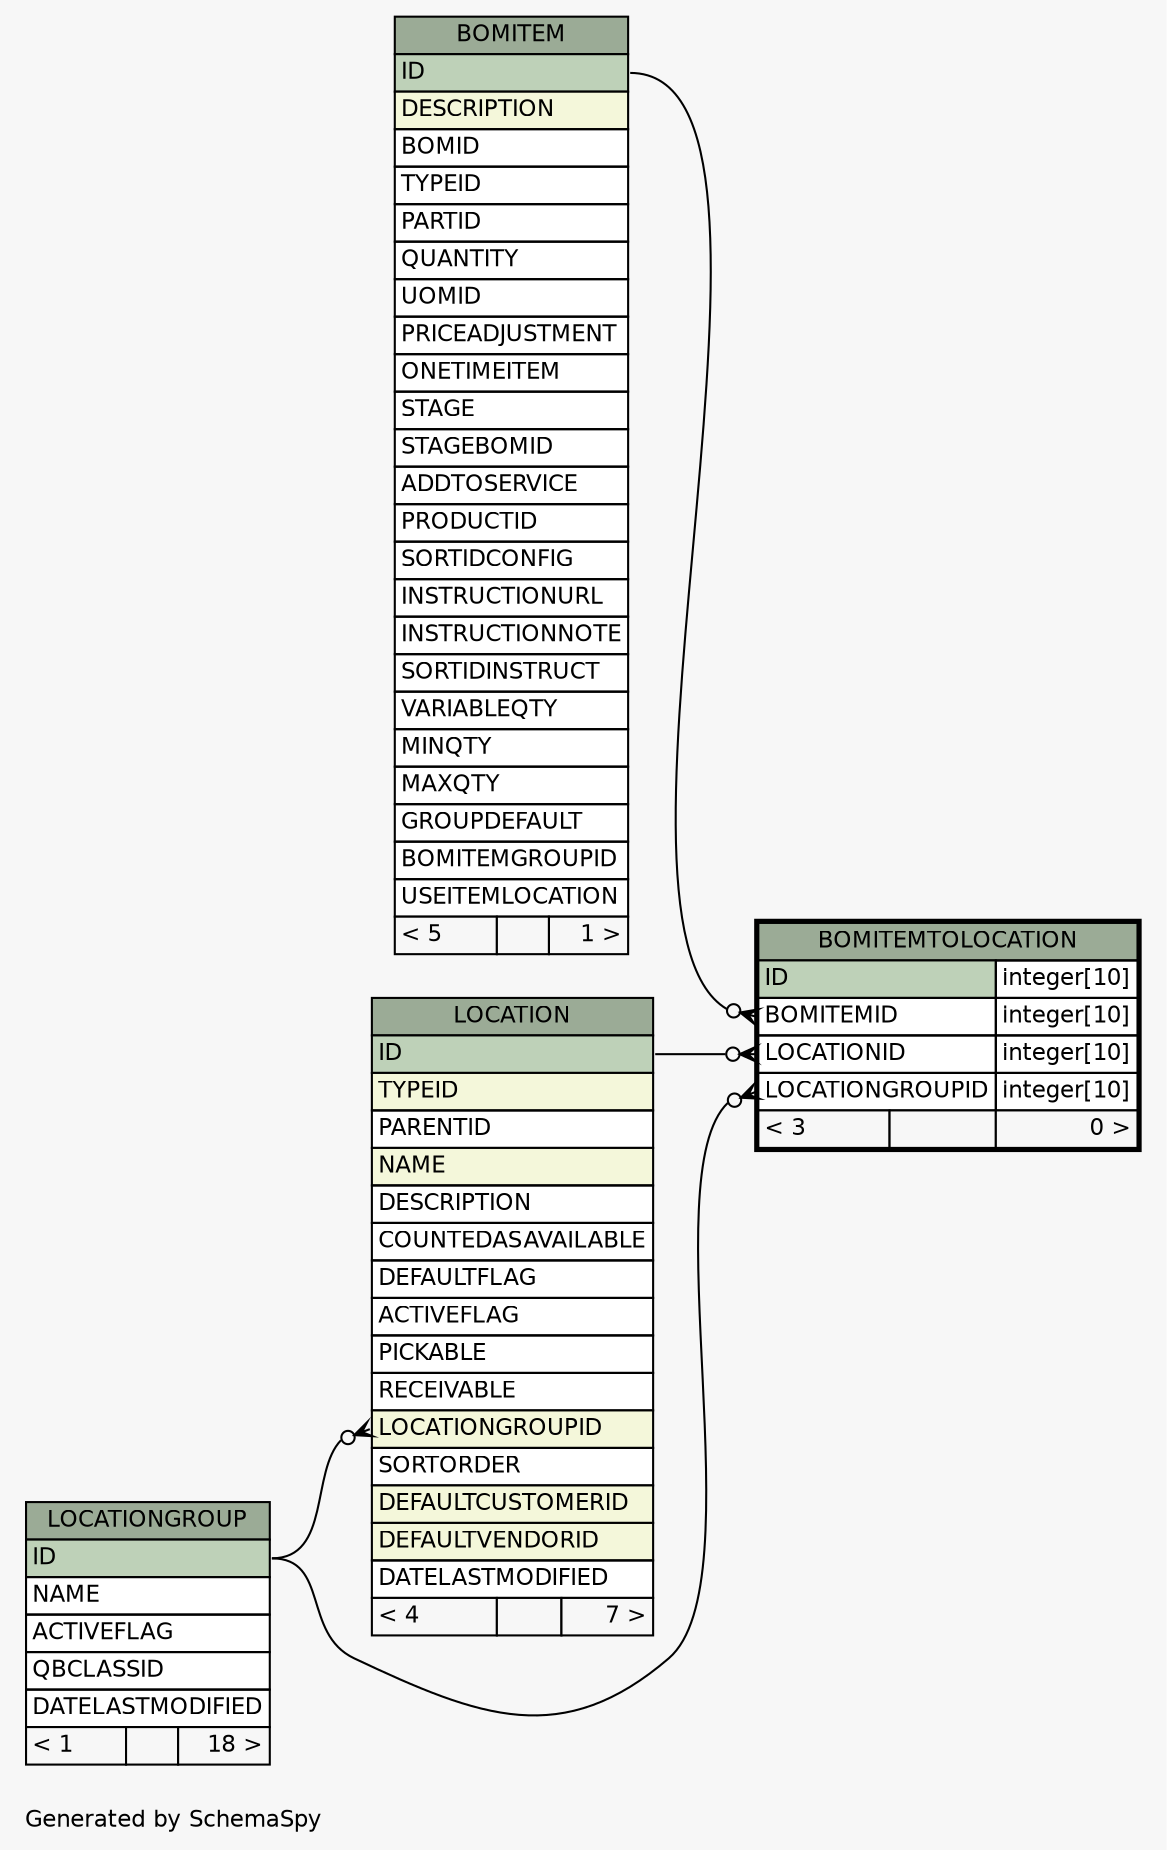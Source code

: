 // dot 2.26.3 on Linux 3.5.0-34-generic
// SchemaSpy rev 590
digraph "oneDegreeRelationshipsDiagram" {
  graph [
    rankdir="RL"
    bgcolor="#f7f7f7"
    label="\nGenerated by SchemaSpy"
    labeljust="l"
    nodesep="0.18"
    ranksep="0.46"
    fontname="Helvetica"
    fontsize="11"
  ];
  node [
    fontname="Helvetica"
    fontsize="11"
    shape="plaintext"
  ];
  edge [
    arrowsize="0.8"
  ];
  "BOMITEMTOLOCATION":"BOMITEMID":w -> "BOMITEM":"ID":e [arrowhead=none dir=back arrowtail=crowodot];
  "BOMITEMTOLOCATION":"LOCATIONGROUPID":w -> "LOCATIONGROUP":"ID":e [arrowhead=none dir=back arrowtail=crowodot];
  "BOMITEMTOLOCATION":"LOCATIONID":w -> "LOCATION":"ID":e [arrowhead=none dir=back arrowtail=crowodot];
  "LOCATION":"LOCATIONGROUPID":w -> "LOCATIONGROUP":"ID":e [arrowhead=none dir=back arrowtail=crowodot];
  "BOMITEM" [
    label=<
    <TABLE BORDER="0" CELLBORDER="1" CELLSPACING="0" BGCOLOR="#ffffff">
      <TR><TD COLSPAN="3" BGCOLOR="#9bab96" ALIGN="CENTER">BOMITEM</TD></TR>
      <TR><TD PORT="ID" COLSPAN="3" BGCOLOR="#bed1b8" ALIGN="LEFT">ID</TD></TR>
      <TR><TD PORT="DESCRIPTION" COLSPAN="3" BGCOLOR="#f4f7da" ALIGN="LEFT">DESCRIPTION</TD></TR>
      <TR><TD PORT="BOMID" COLSPAN="3" ALIGN="LEFT">BOMID</TD></TR>
      <TR><TD PORT="TYPEID" COLSPAN="3" ALIGN="LEFT">TYPEID</TD></TR>
      <TR><TD PORT="PARTID" COLSPAN="3" ALIGN="LEFT">PARTID</TD></TR>
      <TR><TD PORT="QUANTITY" COLSPAN="3" ALIGN="LEFT">QUANTITY</TD></TR>
      <TR><TD PORT="UOMID" COLSPAN="3" ALIGN="LEFT">UOMID</TD></TR>
      <TR><TD PORT="PRICEADJUSTMENT" COLSPAN="3" ALIGN="LEFT">PRICEADJUSTMENT</TD></TR>
      <TR><TD PORT="ONETIMEITEM" COLSPAN="3" ALIGN="LEFT">ONETIMEITEM</TD></TR>
      <TR><TD PORT="STAGE" COLSPAN="3" ALIGN="LEFT">STAGE</TD></TR>
      <TR><TD PORT="STAGEBOMID" COLSPAN="3" ALIGN="LEFT">STAGEBOMID</TD></TR>
      <TR><TD PORT="ADDTOSERVICE" COLSPAN="3" ALIGN="LEFT">ADDTOSERVICE</TD></TR>
      <TR><TD PORT="PRODUCTID" COLSPAN="3" ALIGN="LEFT">PRODUCTID</TD></TR>
      <TR><TD PORT="SORTIDCONFIG" COLSPAN="3" ALIGN="LEFT">SORTIDCONFIG</TD></TR>
      <TR><TD PORT="INSTRUCTIONURL" COLSPAN="3" ALIGN="LEFT">INSTRUCTIONURL</TD></TR>
      <TR><TD PORT="INSTRUCTIONNOTE" COLSPAN="3" ALIGN="LEFT">INSTRUCTIONNOTE</TD></TR>
      <TR><TD PORT="SORTIDINSTRUCT" COLSPAN="3" ALIGN="LEFT">SORTIDINSTRUCT</TD></TR>
      <TR><TD PORT="VARIABLEQTY" COLSPAN="3" ALIGN="LEFT">VARIABLEQTY</TD></TR>
      <TR><TD PORT="MINQTY" COLSPAN="3" ALIGN="LEFT">MINQTY</TD></TR>
      <TR><TD PORT="MAXQTY" COLSPAN="3" ALIGN="LEFT">MAXQTY</TD></TR>
      <TR><TD PORT="GROUPDEFAULT" COLSPAN="3" ALIGN="LEFT">GROUPDEFAULT</TD></TR>
      <TR><TD PORT="BOMITEMGROUPID" COLSPAN="3" ALIGN="LEFT">BOMITEMGROUPID</TD></TR>
      <TR><TD PORT="USEITEMLOCATION" COLSPAN="3" ALIGN="LEFT">USEITEMLOCATION</TD></TR>
      <TR><TD ALIGN="LEFT" BGCOLOR="#f7f7f7">&lt; 5</TD><TD ALIGN="RIGHT" BGCOLOR="#f7f7f7">  </TD><TD ALIGN="RIGHT" BGCOLOR="#f7f7f7">1 &gt;</TD></TR>
    </TABLE>>
    URL="BOMITEM.html"
    tooltip="BOMITEM"
  ];
  "BOMITEMTOLOCATION" [
    label=<
    <TABLE BORDER="2" CELLBORDER="1" CELLSPACING="0" BGCOLOR="#ffffff">
      <TR><TD COLSPAN="3" BGCOLOR="#9bab96" ALIGN="CENTER">BOMITEMTOLOCATION</TD></TR>
      <TR><TD PORT="ID" COLSPAN="2" BGCOLOR="#bed1b8" ALIGN="LEFT">ID</TD><TD PORT="ID.type" ALIGN="LEFT">integer[10]</TD></TR>
      <TR><TD PORT="BOMITEMID" COLSPAN="2" ALIGN="LEFT">BOMITEMID</TD><TD PORT="BOMITEMID.type" ALIGN="LEFT">integer[10]</TD></TR>
      <TR><TD PORT="LOCATIONID" COLSPAN="2" ALIGN="LEFT">LOCATIONID</TD><TD PORT="LOCATIONID.type" ALIGN="LEFT">integer[10]</TD></TR>
      <TR><TD PORT="LOCATIONGROUPID" COLSPAN="2" ALIGN="LEFT">LOCATIONGROUPID</TD><TD PORT="LOCATIONGROUPID.type" ALIGN="LEFT">integer[10]</TD></TR>
      <TR><TD ALIGN="LEFT" BGCOLOR="#f7f7f7">&lt; 3</TD><TD ALIGN="RIGHT" BGCOLOR="#f7f7f7">  </TD><TD ALIGN="RIGHT" BGCOLOR="#f7f7f7">0 &gt;</TD></TR>
    </TABLE>>
    URL="BOMITEMTOLOCATION.html"
    tooltip="BOMITEMTOLOCATION"
  ];
  "LOCATION" [
    label=<
    <TABLE BORDER="0" CELLBORDER="1" CELLSPACING="0" BGCOLOR="#ffffff">
      <TR><TD COLSPAN="3" BGCOLOR="#9bab96" ALIGN="CENTER">LOCATION</TD></TR>
      <TR><TD PORT="ID" COLSPAN="3" BGCOLOR="#bed1b8" ALIGN="LEFT">ID</TD></TR>
      <TR><TD PORT="TYPEID" COLSPAN="3" BGCOLOR="#f4f7da" ALIGN="LEFT">TYPEID</TD></TR>
      <TR><TD PORT="PARENTID" COLSPAN="3" ALIGN="LEFT">PARENTID</TD></TR>
      <TR><TD PORT="NAME" COLSPAN="3" BGCOLOR="#f4f7da" ALIGN="LEFT">NAME</TD></TR>
      <TR><TD PORT="DESCRIPTION" COLSPAN="3" ALIGN="LEFT">DESCRIPTION</TD></TR>
      <TR><TD PORT="COUNTEDASAVAILABLE" COLSPAN="3" ALIGN="LEFT">COUNTEDASAVAILABLE</TD></TR>
      <TR><TD PORT="DEFAULTFLAG" COLSPAN="3" ALIGN="LEFT">DEFAULTFLAG</TD></TR>
      <TR><TD PORT="ACTIVEFLAG" COLSPAN="3" ALIGN="LEFT">ACTIVEFLAG</TD></TR>
      <TR><TD PORT="PICKABLE" COLSPAN="3" ALIGN="LEFT">PICKABLE</TD></TR>
      <TR><TD PORT="RECEIVABLE" COLSPAN="3" ALIGN="LEFT">RECEIVABLE</TD></TR>
      <TR><TD PORT="LOCATIONGROUPID" COLSPAN="3" BGCOLOR="#f4f7da" ALIGN="LEFT">LOCATIONGROUPID</TD></TR>
      <TR><TD PORT="SORTORDER" COLSPAN="3" ALIGN="LEFT">SORTORDER</TD></TR>
      <TR><TD PORT="DEFAULTCUSTOMERID" COLSPAN="3" BGCOLOR="#f4f7da" ALIGN="LEFT">DEFAULTCUSTOMERID</TD></TR>
      <TR><TD PORT="DEFAULTVENDORID" COLSPAN="3" BGCOLOR="#f4f7da" ALIGN="LEFT">DEFAULTVENDORID</TD></TR>
      <TR><TD PORT="DATELASTMODIFIED" COLSPAN="3" ALIGN="LEFT">DATELASTMODIFIED</TD></TR>
      <TR><TD ALIGN="LEFT" BGCOLOR="#f7f7f7">&lt; 4</TD><TD ALIGN="RIGHT" BGCOLOR="#f7f7f7">  </TD><TD ALIGN="RIGHT" BGCOLOR="#f7f7f7">7 &gt;</TD></TR>
    </TABLE>>
    URL="LOCATION.html"
    tooltip="LOCATION"
  ];
  "LOCATIONGROUP" [
    label=<
    <TABLE BORDER="0" CELLBORDER="1" CELLSPACING="0" BGCOLOR="#ffffff">
      <TR><TD COLSPAN="3" BGCOLOR="#9bab96" ALIGN="CENTER">LOCATIONGROUP</TD></TR>
      <TR><TD PORT="ID" COLSPAN="3" BGCOLOR="#bed1b8" ALIGN="LEFT">ID</TD></TR>
      <TR><TD PORT="NAME" COLSPAN="3" ALIGN="LEFT">NAME</TD></TR>
      <TR><TD PORT="ACTIVEFLAG" COLSPAN="3" ALIGN="LEFT">ACTIVEFLAG</TD></TR>
      <TR><TD PORT="QBCLASSID" COLSPAN="3" ALIGN="LEFT">QBCLASSID</TD></TR>
      <TR><TD PORT="DATELASTMODIFIED" COLSPAN="3" ALIGN="LEFT">DATELASTMODIFIED</TD></TR>
      <TR><TD ALIGN="LEFT" BGCOLOR="#f7f7f7">&lt; 1</TD><TD ALIGN="RIGHT" BGCOLOR="#f7f7f7">  </TD><TD ALIGN="RIGHT" BGCOLOR="#f7f7f7">18 &gt;</TD></TR>
    </TABLE>>
    URL="LOCATIONGROUP.html"
    tooltip="LOCATIONGROUP"
  ];
}
